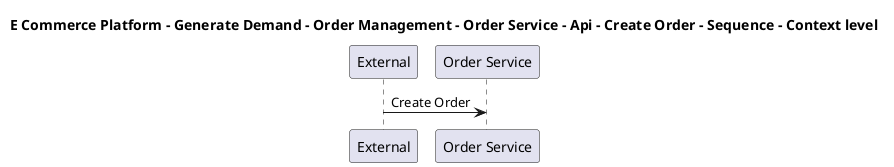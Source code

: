 @startuml

title E Commerce Platform - Generate Demand - Order Management - Order Service - Api - Create Order - Sequence - Context level

participant "External" as C4InterFlow.SoftwareSystems.ExternalSystem
participant "Order Service" as ECommercePlatform.GenerateDemand.OrderManagement.SoftwareSystems.OrderService

C4InterFlow.SoftwareSystems.ExternalSystem -> ECommercePlatform.GenerateDemand.OrderManagement.SoftwareSystems.OrderService : Create Order


@enduml
